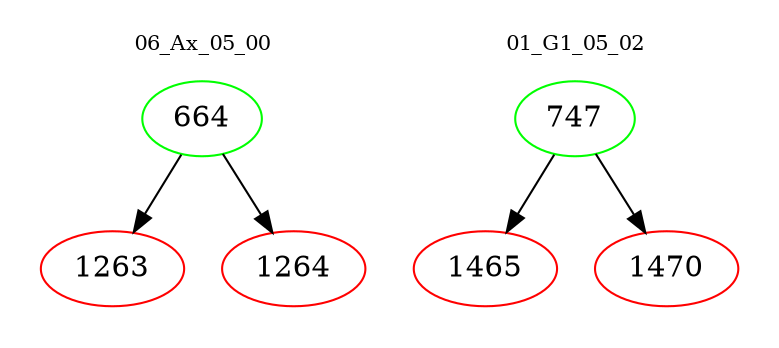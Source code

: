digraph{
subgraph cluster_0 {
color = white
label = "06_Ax_05_00";
fontsize=10;
T0_664 [label="664", color="green"]
T0_664 -> T0_1263 [color="black"]
T0_1263 [label="1263", color="red"]
T0_664 -> T0_1264 [color="black"]
T0_1264 [label="1264", color="red"]
}
subgraph cluster_1 {
color = white
label = "01_G1_05_02";
fontsize=10;
T1_747 [label="747", color="green"]
T1_747 -> T1_1465 [color="black"]
T1_1465 [label="1465", color="red"]
T1_747 -> T1_1470 [color="black"]
T1_1470 [label="1470", color="red"]
}
}
